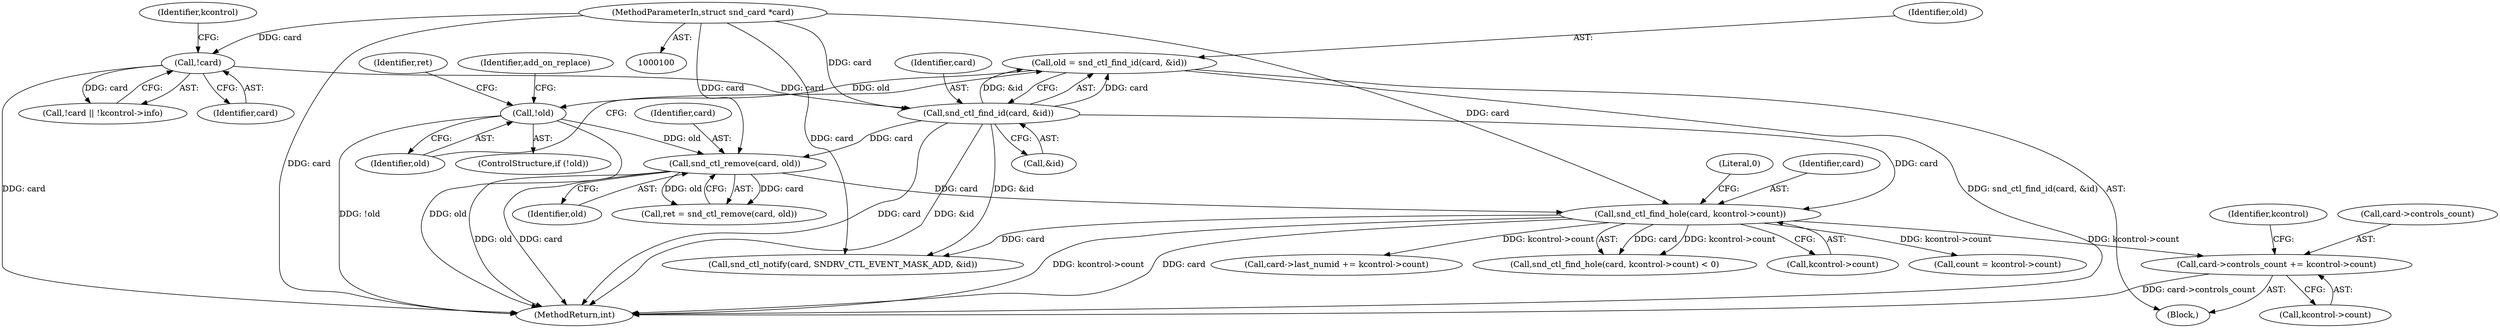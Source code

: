 digraph "0_linux_fd9f26e4eca5d08a27d12c0933fceef76ed9663d_1@pointer" {
"1000209" [label="(Call,card->controls_count += kcontrol->count)"];
"1000183" [label="(Call,snd_ctl_find_hole(card, kcontrol->count))"];
"1000143" [label="(Call,snd_ctl_find_id(card, &id))"];
"1000119" [label="(Call,!card)"];
"1000101" [label="(MethodParameterIn,struct snd_card *card)"];
"1000166" [label="(Call,snd_ctl_remove(card, old))"];
"1000148" [label="(Call,!old)"];
"1000141" [label="(Call,old = snd_ctl_find_id(card, &id))"];
"1000104" [label="(Block,)"];
"1000185" [label="(Call,kcontrol->count)"];
"1000148" [label="(Call,!old)"];
"1000147" [label="(ControlStructure,if (!old))"];
"1000183" [label="(Call,snd_ctl_find_hole(card, kcontrol->count))"];
"1000145" [label="(Call,&id)"];
"1000234" [label="(Call,count = kcontrol->count)"];
"1000164" [label="(Call,ret = snd_ctl_remove(card, old))"];
"1000168" [label="(Identifier,old)"];
"1000219" [label="(Identifier,kcontrol)"];
"1000101" [label="(MethodParameterIn,struct snd_card *card)"];
"1000263" [label="(Call,snd_ctl_notify(card, SNDRV_CTL_EVENT_MASK_ADD, &id))"];
"1000118" [label="(Call,!card || !kcontrol->info)"];
"1000209" [label="(Call,card->controls_count += kcontrol->count)"];
"1000188" [label="(Literal,0)"];
"1000227" [label="(Call,card->last_numid += kcontrol->count)"];
"1000210" [label="(Call,card->controls_count)"];
"1000119" [label="(Call,!card)"];
"1000144" [label="(Identifier,card)"];
"1000184" [label="(Identifier,card)"];
"1000120" [label="(Identifier,card)"];
"1000149" [label="(Identifier,old)"];
"1000142" [label="(Identifier,old)"];
"1000275" [label="(MethodReturn,int)"];
"1000213" [label="(Call,kcontrol->count)"];
"1000182" [label="(Call,snd_ctl_find_hole(card, kcontrol->count) < 0)"];
"1000123" [label="(Identifier,kcontrol)"];
"1000166" [label="(Call,snd_ctl_remove(card, old))"];
"1000141" [label="(Call,old = snd_ctl_find_id(card, &id))"];
"1000152" [label="(Identifier,add_on_replace)"];
"1000165" [label="(Identifier,ret)"];
"1000143" [label="(Call,snd_ctl_find_id(card, &id))"];
"1000167" [label="(Identifier,card)"];
"1000209" -> "1000104"  [label="AST: "];
"1000209" -> "1000213"  [label="CFG: "];
"1000210" -> "1000209"  [label="AST: "];
"1000213" -> "1000209"  [label="AST: "];
"1000219" -> "1000209"  [label="CFG: "];
"1000209" -> "1000275"  [label="DDG: card->controls_count"];
"1000183" -> "1000209"  [label="DDG: kcontrol->count"];
"1000183" -> "1000182"  [label="AST: "];
"1000183" -> "1000185"  [label="CFG: "];
"1000184" -> "1000183"  [label="AST: "];
"1000185" -> "1000183"  [label="AST: "];
"1000188" -> "1000183"  [label="CFG: "];
"1000183" -> "1000275"  [label="DDG: kcontrol->count"];
"1000183" -> "1000275"  [label="DDG: card"];
"1000183" -> "1000182"  [label="DDG: card"];
"1000183" -> "1000182"  [label="DDG: kcontrol->count"];
"1000143" -> "1000183"  [label="DDG: card"];
"1000166" -> "1000183"  [label="DDG: card"];
"1000101" -> "1000183"  [label="DDG: card"];
"1000183" -> "1000227"  [label="DDG: kcontrol->count"];
"1000183" -> "1000234"  [label="DDG: kcontrol->count"];
"1000183" -> "1000263"  [label="DDG: card"];
"1000143" -> "1000141"  [label="AST: "];
"1000143" -> "1000145"  [label="CFG: "];
"1000144" -> "1000143"  [label="AST: "];
"1000145" -> "1000143"  [label="AST: "];
"1000141" -> "1000143"  [label="CFG: "];
"1000143" -> "1000275"  [label="DDG: card"];
"1000143" -> "1000275"  [label="DDG: &id"];
"1000143" -> "1000141"  [label="DDG: card"];
"1000143" -> "1000141"  [label="DDG: &id"];
"1000119" -> "1000143"  [label="DDG: card"];
"1000101" -> "1000143"  [label="DDG: card"];
"1000143" -> "1000166"  [label="DDG: card"];
"1000143" -> "1000263"  [label="DDG: &id"];
"1000119" -> "1000118"  [label="AST: "];
"1000119" -> "1000120"  [label="CFG: "];
"1000120" -> "1000119"  [label="AST: "];
"1000123" -> "1000119"  [label="CFG: "];
"1000118" -> "1000119"  [label="CFG: "];
"1000119" -> "1000275"  [label="DDG: card"];
"1000119" -> "1000118"  [label="DDG: card"];
"1000101" -> "1000119"  [label="DDG: card"];
"1000101" -> "1000100"  [label="AST: "];
"1000101" -> "1000275"  [label="DDG: card"];
"1000101" -> "1000166"  [label="DDG: card"];
"1000101" -> "1000263"  [label="DDG: card"];
"1000166" -> "1000164"  [label="AST: "];
"1000166" -> "1000168"  [label="CFG: "];
"1000167" -> "1000166"  [label="AST: "];
"1000168" -> "1000166"  [label="AST: "];
"1000164" -> "1000166"  [label="CFG: "];
"1000166" -> "1000275"  [label="DDG: old"];
"1000166" -> "1000275"  [label="DDG: card"];
"1000166" -> "1000164"  [label="DDG: card"];
"1000166" -> "1000164"  [label="DDG: old"];
"1000148" -> "1000166"  [label="DDG: old"];
"1000148" -> "1000147"  [label="AST: "];
"1000148" -> "1000149"  [label="CFG: "];
"1000149" -> "1000148"  [label="AST: "];
"1000152" -> "1000148"  [label="CFG: "];
"1000165" -> "1000148"  [label="CFG: "];
"1000148" -> "1000275"  [label="DDG: old"];
"1000148" -> "1000275"  [label="DDG: !old"];
"1000141" -> "1000148"  [label="DDG: old"];
"1000141" -> "1000104"  [label="AST: "];
"1000142" -> "1000141"  [label="AST: "];
"1000149" -> "1000141"  [label="CFG: "];
"1000141" -> "1000275"  [label="DDG: snd_ctl_find_id(card, &id)"];
}

